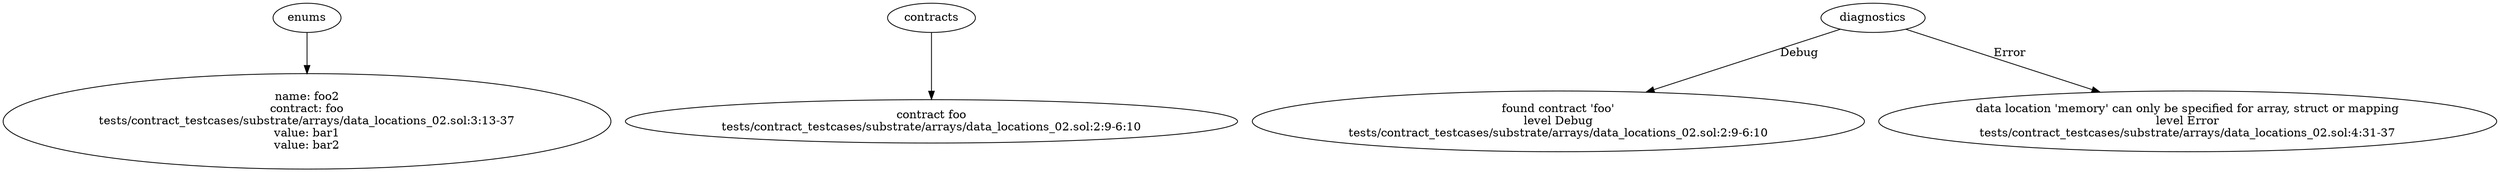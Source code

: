 strict digraph "tests/contract_testcases/substrate/arrays/data_locations_02.sol" {
	foo2 [label="name: foo2\ncontract: foo\ntests/contract_testcases/substrate/arrays/data_locations_02.sol:3:13-37\nvalue: bar1\nvalue: bar2"]
	contract [label="contract foo\ntests/contract_testcases/substrate/arrays/data_locations_02.sol:2:9-6:10"]
	diagnostic [label="found contract 'foo'\nlevel Debug\ntests/contract_testcases/substrate/arrays/data_locations_02.sol:2:9-6:10"]
	diagnostic_7 [label="data location 'memory' can only be specified for array, struct or mapping\nlevel Error\ntests/contract_testcases/substrate/arrays/data_locations_02.sol:4:31-37"]
	enums -> foo2
	contracts -> contract
	diagnostics -> diagnostic [label="Debug"]
	diagnostics -> diagnostic_7 [label="Error"]
}
